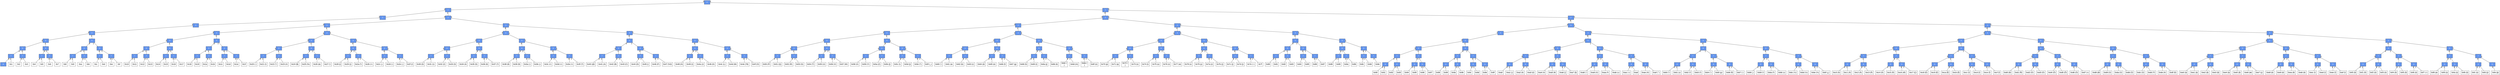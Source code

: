 strict graph {
	node [fontname="Arial",shape=box];
	edge [fontname="Arial",fontsize="18pt",shape=box];
	140371853162624 [label=0,fontsize="16pt"style=filled,fontcolor=white,fillcolor=cornflowerblue];
	140371853162624 -- 140371853154944 [taillabel="0"]
	140371853154944 [label=1,fontsize="16pt"style=filled,fontcolor=white,fillcolor=cornflowerblue];
	140371853154944 -- 140371853160848 [taillabel="0"]
	140371853160848 [label=2,fontsize="16pt"style=filled,fontcolor=white,fillcolor=cornflowerblue];
	140371853160848 -- 140371853160944 [taillabel="1"]
	140371853160944 [label=3,fontsize="16pt"style=filled,fontcolor=white,fillcolor=cornflowerblue];
	140371853160944 -- 140371853162864 [taillabel="1"]
	140371853162864 [label=4,fontsize="16pt"style=filled,fontcolor=white,fillcolor=cornflowerblue];
	140371853162864 -- 140371853162720 [taillabel="0"]
	140371853162720 [label=5,fontsize="16pt"style=filled,fontcolor=white,fillcolor=cornflowerblue];
	140371853162720 -- 140371853162480 [taillabel="0"]
	140371853162480 [label=6,fontsize="16pt"style=filled,fontcolor=white,fillcolor=cornflowerblue];
	140371853162480 -- 140371853162288 [taillabel="0"]
	140371853162288 [label=7,fontsize="16pt"style=filled,fontcolor=white,fillcolor=cornflowerblue];
	140371853162288 -- 0 [taillabel="0"]
	0 [label=8,fontsize="16pt"style=filled,fontcolor=white,fillcolor=cornflowerblue];
	{rank=same;}
	140371853162288 -- 1 [taillabel="1"]
	1 [label="0x1",fontsize="18pt"]
	{rank=same;}
	{rank=same; 0; 1;}
	140371853162480 -- 140371853161808 [taillabel="1"]
	140371853161808 [label=7,fontsize="16pt"style=filled,fontcolor=white,fillcolor=cornflowerblue];
	140371853161808 -- 2 [taillabel="0"]
	2 [label="0x2",fontsize="18pt"]
	{rank=same;}
	140371853161808 -- 3 [taillabel="1"]
	3 [label="0x3",fontsize="18pt"]
	{rank=same;}
	{rank=same; 2; 3;}
	{rank=same; 140371853162288; 140371853161808;}
	140371853162720 -- 140371853161376 [taillabel="1"]
	140371853161376 [label=6,fontsize="16pt"style=filled,fontcolor=white,fillcolor=cornflowerblue];
	140371853161376 -- 140371853154512 [taillabel="0"]
	140371853154512 [label=7,fontsize="16pt"style=filled,fontcolor=white,fillcolor=cornflowerblue];
	140371853154512 -- 4 [taillabel="0"]
	4 [label="0x4",fontsize="18pt"]
	{rank=same;}
	140371853154512 -- 5 [taillabel="1"]
	5 [label="0x5",fontsize="18pt"]
	{rank=same;}
	{rank=same; 4; 5;}
	140371853161376 -- 140371853154224 [taillabel="1"]
	140371853154224 [label=7,fontsize="16pt"style=filled,fontcolor=white,fillcolor=cornflowerblue];
	140371853154224 -- 6 [taillabel="0"]
	6 [label="0x6",fontsize="18pt"]
	{rank=same;}
	140371853154224 -- 7 [taillabel="1"]
	7 [label="0x7",fontsize="18pt"]
	{rank=same;}
	{rank=same; 6; 7;}
	{rank=same; 140371853154512; 140371853154224;}
	{rank=same; 140371853162480; 140371853161376;}
	140371853162864 -- 140371853153936 [taillabel="1"]
	140371853153936 [label=5,fontsize="16pt"style=filled,fontcolor=white,fillcolor=cornflowerblue];
	140371853153936 -- 140371853153840 [taillabel="0"]
	140371853153840 [label=6,fontsize="16pt"style=filled,fontcolor=white,fillcolor=cornflowerblue];
	140371853153840 -- 140371853153744 [taillabel="0"]
	140371853153744 [label=7,fontsize="16pt"style=filled,fontcolor=white,fillcolor=cornflowerblue];
	140371853153744 -- 8 [taillabel="0"]
	8 [label="0x8",fontsize="18pt"]
	{rank=same;}
	140371853153744 -- 9 [taillabel="1"]
	9 [label="0x9",fontsize="18pt"]
	{rank=same;}
	{rank=same; 8; 9;}
	140371853153840 -- 140371853153456 [taillabel="1"]
	140371853153456 [label=7,fontsize="16pt"style=filled,fontcolor=white,fillcolor=cornflowerblue];
	140371853153456 -- 10 [taillabel="0"]
	10 [label="0xa",fontsize="18pt"]
	{rank=same;}
	140371853153456 -- 11 [taillabel="1"]
	11 [label="0xb",fontsize="18pt"]
	{rank=same;}
	{rank=same; 10; 11;}
	{rank=same; 140371853153744; 140371853153456;}
	140371853153936 -- 140371853153168 [taillabel="1"]
	140371853153168 [label=6,fontsize="16pt"style=filled,fontcolor=white,fillcolor=cornflowerblue];
	140371853153168 -- 140371853153072 [taillabel="0"]
	140371853153072 [label=7,fontsize="16pt"style=filled,fontcolor=white,fillcolor=cornflowerblue];
	140371853153072 -- 12 [taillabel="0"]
	12 [label="0xc",fontsize="18pt"]
	{rank=same;}
	140371853153072 -- 13 [taillabel="1"]
	13 [label="0xd",fontsize="18pt"]
	{rank=same;}
	{rank=same; 12; 13;}
	140371853153168 -- 140371853152784 [taillabel="1"]
	140371853152784 [label=7,fontsize="16pt"style=filled,fontcolor=white,fillcolor=cornflowerblue];
	140371853152784 -- 14 [taillabel="0"]
	14 [label="0xe",fontsize="18pt"]
	{rank=same;}
	140371853152784 -- 15 [taillabel="1"]
	15 [label="0xf",fontsize="18pt"]
	{rank=same;}
	{rank=same; 14; 15;}
	{rank=same; 140371853153072; 140371853152784;}
	{rank=same; 140371853153840; 140371853153168;}
	{rank=same; 140371853162720; 140371853153936;}
	{rank=same; 140371853162864;}
	{rank=same; 140371853160944;}
	140371853154944 -- 140371853152496 [taillabel="1"]
	140371853152496 [label=2,fontsize="16pt"style=filled,fontcolor=white,fillcolor=cornflowerblue];
	140371853152496 -- 140371853152400 [taillabel="0"]
	140371853152400 [label=3,fontsize="16pt"style=filled,fontcolor=white,fillcolor=cornflowerblue];
	140371853152400 -- 140371853152304 [taillabel="0"]
	140371853152304 [label=4,fontsize="16pt"style=filled,fontcolor=white,fillcolor=cornflowerblue];
	140371853152304 -- 140371853152208 [taillabel="0"]
	140371853152208 [label=5,fontsize="16pt"style=filled,fontcolor=white,fillcolor=cornflowerblue];
	140371853152208 -- 140371853152112 [taillabel="0"]
	140371853152112 [label=6,fontsize="16pt"style=filled,fontcolor=white,fillcolor=cornflowerblue];
	140371853152112 -- 140371853152016 [taillabel="0"]
	140371853152016 [label=7,fontsize="16pt"style=filled,fontcolor=white,fillcolor=cornflowerblue];
	140371853152016 -- 16 [taillabel="0"]
	16 [label="0x10",fontsize="18pt"]
	{rank=same;}
	140371853152016 -- 17 [taillabel="1"]
	17 [label="0x11",fontsize="18pt"]
	{rank=same;}
	{rank=same; 16; 17;}
	140371853152112 -- 140371853151728 [taillabel="1"]
	140371853151728 [label=7,fontsize="16pt"style=filled,fontcolor=white,fillcolor=cornflowerblue];
	140371853151728 -- 18 [taillabel="0"]
	18 [label="0x12",fontsize="18pt"]
	{rank=same;}
	140371853151728 -- 19 [taillabel="1"]
	19 [label="0x13",fontsize="18pt"]
	{rank=same;}
	{rank=same; 18; 19;}
	{rank=same; 140371853152016; 140371853151728;}
	140371853152208 -- 140371853151440 [taillabel="1"]
	140371853151440 [label=6,fontsize="16pt"style=filled,fontcolor=white,fillcolor=cornflowerblue];
	140371853151440 -- 140371853151344 [taillabel="0"]
	140371853151344 [label=7,fontsize="16pt"style=filled,fontcolor=white,fillcolor=cornflowerblue];
	140371853151344 -- 20 [taillabel="0"]
	20 [label="0x14",fontsize="18pt"]
	{rank=same;}
	140371853151344 -- 21 [taillabel="1"]
	21 [label="0x15",fontsize="18pt"]
	{rank=same;}
	{rank=same; 20; 21;}
	140371853151440 -- 140371853151056 [taillabel="1"]
	140371853151056 [label=7,fontsize="16pt"style=filled,fontcolor=white,fillcolor=cornflowerblue];
	140371853151056 -- 22 [taillabel="0"]
	22 [label="0x16",fontsize="18pt"]
	{rank=same;}
	140371853151056 -- 23 [taillabel="1"]
	23 [label="0x17",fontsize="18pt"]
	{rank=same;}
	{rank=same; 22; 23;}
	{rank=same; 140371853151344; 140371853151056;}
	{rank=same; 140371853152112; 140371853151440;}
	140371853152304 -- 140371853150768 [taillabel="1"]
	140371853150768 [label=5,fontsize="16pt"style=filled,fontcolor=white,fillcolor=cornflowerblue];
	140371853150768 -- 140371853150672 [taillabel="0"]
	140371853150672 [label=6,fontsize="16pt"style=filled,fontcolor=white,fillcolor=cornflowerblue];
	140371853150672 -- 140371853150576 [taillabel="0"]
	140371853150576 [label=7,fontsize="16pt"style=filled,fontcolor=white,fillcolor=cornflowerblue];
	140371853150576 -- 24 [taillabel="0"]
	24 [label="0x18",fontsize="18pt"]
	{rank=same;}
	140371853150576 -- 25 [taillabel="1"]
	25 [label="0x19",fontsize="18pt"]
	{rank=same;}
	{rank=same; 24; 25;}
	140371853150672 -- 140371853150288 [taillabel="1"]
	140371853150288 [label=7,fontsize="16pt"style=filled,fontcolor=white,fillcolor=cornflowerblue];
	140371853150288 -- 26 [taillabel="0"]
	26 [label="0x1a",fontsize="18pt"]
	{rank=same;}
	140371853150288 -- 27 [taillabel="1"]
	27 [label="0x1b",fontsize="18pt"]
	{rank=same;}
	{rank=same; 26; 27;}
	{rank=same; 140371853150576; 140371853150288;}
	140371853150768 -- 140371853150000 [taillabel="1"]
	140371853150000 [label=6,fontsize="16pt"style=filled,fontcolor=white,fillcolor=cornflowerblue];
	140371853150000 -- 140371853149904 [taillabel="0"]
	140371853149904 [label=7,fontsize="16pt"style=filled,fontcolor=white,fillcolor=cornflowerblue];
	140371853149904 -- 28 [taillabel="0"]
	28 [label="0x1c",fontsize="18pt"]
	{rank=same;}
	140371853149904 -- 29 [taillabel="1"]
	29 [label="0x1d",fontsize="18pt"]
	{rank=same;}
	{rank=same; 28; 29;}
	140371853150000 -- 140371853149616 [taillabel="1"]
	140371853149616 [label=7,fontsize="16pt"style=filled,fontcolor=white,fillcolor=cornflowerblue];
	140371853149616 -- 30 [taillabel="0"]
	30 [label="0x1e",fontsize="18pt"]
	{rank=same;}
	140371853149616 -- 31 [taillabel="1"]
	31 [label="0x1f",fontsize="18pt"]
	{rank=same;}
	{rank=same; 30; 31;}
	{rank=same; 140371853149904; 140371853149616;}
	{rank=same; 140371853150672; 140371853150000;}
	{rank=same; 140371853152208; 140371853150768;}
	140371853152400 -- 140371853149328 [taillabel="1"]
	140371853149328 [label=4,fontsize="16pt"style=filled,fontcolor=white,fillcolor=cornflowerblue];
	140371853149328 -- 140371853149232 [taillabel="0"]
	140371853149232 [label=5,fontsize="16pt"style=filled,fontcolor=white,fillcolor=cornflowerblue];
	140371853149232 -- 140371853149136 [taillabel="0"]
	140371853149136 [label=6,fontsize="16pt"style=filled,fontcolor=white,fillcolor=cornflowerblue];
	140371853149136 -- 140371853149040 [taillabel="0"]
	140371853149040 [label=7,fontsize="16pt"style=filled,fontcolor=white,fillcolor=cornflowerblue];
	140371853149040 -- 32 [taillabel="0"]
	32 [label="0x20 (\ )",fontsize="18pt"]
	{rank=same;}
	140371853149040 -- 33 [taillabel="1"]
	33 [label="0x21 (\!)",fontsize="18pt"]
	{rank=same;}
	{rank=same; 32; 33;}
	140371853149136 -- 140371853148752 [taillabel="1"]
	140371853148752 [label=7,fontsize="16pt"style=filled,fontcolor=white,fillcolor=cornflowerblue];
	140371853148752 -- 34 [taillabel="0"]
	34 [label="0x22 (\")",fontsize="18pt"]
	{rank=same;}
	140371853148752 -- 35 [taillabel="1"]
	35 [label="0x23 (\#)",fontsize="18pt"]
	{rank=same;}
	{rank=same; 34; 35;}
	{rank=same; 140371853149040; 140371853148752;}
	140371853149232 -- 140371853148464 [taillabel="1"]
	140371853148464 [label=6,fontsize="16pt"style=filled,fontcolor=white,fillcolor=cornflowerblue];
	140371853148464 -- 140371853148368 [taillabel="0"]
	140371853148368 [label=7,fontsize="16pt"style=filled,fontcolor=white,fillcolor=cornflowerblue];
	140371853148368 -- 36 [taillabel="0"]
	36 [label="0x24 (\$)",fontsize="18pt"]
	{rank=same;}
	140371853148368 -- 37 [taillabel="1"]
	37 [label="0x25 (\%)",fontsize="18pt"]
	{rank=same;}
	{rank=same; 36; 37;}
	140371853148464 -- 140371853148016 [taillabel="1"]
	140371853148016 [label=7,fontsize="16pt"style=filled,fontcolor=white,fillcolor=cornflowerblue];
	140371853148016 -- 38 [taillabel="0"]
	38 [label="0x26 (\&)",fontsize="18pt"]
	{rank=same;}
	140371853148016 -- 39 [taillabel="1"]
	39 [label="0x27 (\')",fontsize="18pt"]
	{rank=same;}
	{rank=same; 38; 39;}
	{rank=same; 140371853148368; 140371853148016;}
	{rank=same; 140371853149136; 140371853148464;}
	140371853149328 -- 140371853147728 [taillabel="1"]
	140371853147728 [label=5,fontsize="16pt"style=filled,fontcolor=white,fillcolor=cornflowerblue];
	140371853147728 -- 140371853147632 [taillabel="0"]
	140371853147632 [label=6,fontsize="16pt"style=filled,fontcolor=white,fillcolor=cornflowerblue];
	140371853147632 -- 140371853147536 [taillabel="0"]
	140371853147536 [label=7,fontsize="16pt"style=filled,fontcolor=white,fillcolor=cornflowerblue];
	140371853147536 -- 40 [taillabel="0"]
	40 [label="0x28 (\()",fontsize="18pt"]
	{rank=same;}
	140371853147536 -- 41 [taillabel="1"]
	41 [label="0x29 (\))",fontsize="18pt"]
	{rank=same;}
	{rank=same; 40; 41;}
	140371853147632 -- 140371853147248 [taillabel="1"]
	140371853147248 [label=7,fontsize="16pt"style=filled,fontcolor=white,fillcolor=cornflowerblue];
	140371853147248 -- 42 [taillabel="0"]
	42 [label="0x2a (\*)",fontsize="18pt"]
	{rank=same;}
	140371853147248 -- 43 [taillabel="1"]
	43 [label="0x2b (\+)",fontsize="18pt"]
	{rank=same;}
	{rank=same; 42; 43;}
	{rank=same; 140371853147536; 140371853147248;}
	140371853147728 -- 140371853146960 [taillabel="1"]
	140371853146960 [label=6,fontsize="16pt"style=filled,fontcolor=white,fillcolor=cornflowerblue];
	140371853146960 -- 140371853146864 [taillabel="0"]
	140371853146864 [label=7,fontsize="16pt"style=filled,fontcolor=white,fillcolor=cornflowerblue];
	140371853146864 -- 44 [taillabel="0"]
	44 [label="0x2c (\,)",fontsize="18pt"]
	{rank=same;}
	140371853146864 -- 45 [taillabel="1"]
	45 [label="0x2d (\-)",fontsize="18pt"]
	{rank=same;}
	{rank=same; 44; 45;}
	140371853146960 -- 140371853146576 [taillabel="1"]
	140371853146576 [label=7,fontsize="16pt"style=filled,fontcolor=white,fillcolor=cornflowerblue];
	140371853146576 -- 46 [taillabel="0"]
	46 [label="0x2e (\.)",fontsize="18pt"]
	{rank=same;}
	140371853146576 -- 47 [taillabel="1"]
	47 [label="0x2f (\/)",fontsize="18pt"]
	{rank=same;}
	{rank=same; 46; 47;}
	{rank=same; 140371853146864; 140371853146576;}
	{rank=same; 140371853147632; 140371853146960;}
	{rank=same; 140371853149232; 140371853147728;}
	{rank=same; 140371853152304; 140371853149328;}
	140371853152496 -- 140371853146288 [taillabel="1"]
	140371853146288 [label=3,fontsize="16pt"style=filled,fontcolor=white,fillcolor=cornflowerblue];
	140371853146288 -- 140371853146192 [taillabel="0"]
	140371853146192 [label=4,fontsize="16pt"style=filled,fontcolor=white,fillcolor=cornflowerblue];
	140371853146192 -- 140371853146096 [taillabel="0"]
	140371853146096 [label=5,fontsize="16pt"style=filled,fontcolor=white,fillcolor=cornflowerblue];
	140371853146096 -- 140371853146000 [taillabel="0"]
	140371853146000 [label=6,fontsize="16pt"style=filled,fontcolor=white,fillcolor=cornflowerblue];
	140371853146000 -- 140371853145904 [taillabel="0"]
	140371853145904 [label=7,fontsize="16pt"style=filled,fontcolor=white,fillcolor=cornflowerblue];
	140371853145904 -- 48 [taillabel="0"]
	48 [label="0x30 (\0)",fontsize="18pt"]
	{rank=same;}
	140371853145904 -- 49 [taillabel="1"]
	49 [label="0x31 (\1)",fontsize="18pt"]
	{rank=same;}
	{rank=same; 48; 49;}
	140371853146000 -- 140371853145616 [taillabel="1"]
	140371853145616 [label=7,fontsize="16pt"style=filled,fontcolor=white,fillcolor=cornflowerblue];
	140371853145616 -- 50 [taillabel="0"]
	50 [label="0x32 (\2)",fontsize="18pt"]
	{rank=same;}
	140371853145616 -- 51 [taillabel="1"]
	51 [label="0x33 (\3)",fontsize="18pt"]
	{rank=same;}
	{rank=same; 50; 51;}
	{rank=same; 140371853145904; 140371853145616;}
	140371853146096 -- 140371853145328 [taillabel="1"]
	140371853145328 [label=6,fontsize="16pt"style=filled,fontcolor=white,fillcolor=cornflowerblue];
	140371853145328 -- 140371853145232 [taillabel="0"]
	140371853145232 [label=7,fontsize="16pt"style=filled,fontcolor=white,fillcolor=cornflowerblue];
	140371853145232 -- 52 [taillabel="0"]
	52 [label="0x34 (\4)",fontsize="18pt"]
	{rank=same;}
	140371853145232 -- 53 [taillabel="1"]
	53 [label="0x35 (\5)",fontsize="18pt"]
	{rank=same;}
	{rank=same; 52; 53;}
	140371853145328 -- 140371853144944 [taillabel="1"]
	140371853144944 [label=7,fontsize="16pt"style=filled,fontcolor=white,fillcolor=cornflowerblue];
	140371853144944 -- 54 [taillabel="0"]
	54 [label="0x36 (\6)",fontsize="18pt"]
	{rank=same;}
	140371853144944 -- 55 [taillabel="1"]
	55 [label="0x37 (\7)",fontsize="18pt"]
	{rank=same;}
	{rank=same; 54; 55;}
	{rank=same; 140371853145232; 140371853144944;}
	{rank=same; 140371853146000; 140371853145328;}
	140371853146192 -- 140371853144656 [taillabel="1"]
	140371853144656 [label=5,fontsize="16pt"style=filled,fontcolor=white,fillcolor=cornflowerblue];
	140371853144656 -- 140371853144560 [taillabel="0"]
	140371853144560 [label=6,fontsize="16pt"style=filled,fontcolor=white,fillcolor=cornflowerblue];
	140371853144560 -- 140371853144464 [taillabel="0"]
	140371853144464 [label=7,fontsize="16pt"style=filled,fontcolor=white,fillcolor=cornflowerblue];
	140371853144464 -- 56 [taillabel="0"]
	56 [label="0x38 (\8)",fontsize="18pt"]
	{rank=same;}
	140371853144464 -- 57 [taillabel="1"]
	57 [label="0x39 (\9)",fontsize="18pt"]
	{rank=same;}
	{rank=same; 56; 57;}
	140371853144560 -- 140371853144176 [taillabel="1"]
	140371853144176 [label=7,fontsize="16pt"style=filled,fontcolor=white,fillcolor=cornflowerblue];
	140371853144176 -- 58 [taillabel="0"]
	58 [label="0x3a (\:)",fontsize="18pt"]
	{rank=same;}
	140371853144176 -- 59 [taillabel="1"]
	59 [label="0x3b (\;)",fontsize="18pt"]
	{rank=same;}
	{rank=same; 58; 59;}
	{rank=same; 140371853144464; 140371853144176;}
	140371853144656 -- 140371853143888 [taillabel="1"]
	140371853143888 [label=6,fontsize="16pt"style=filled,fontcolor=white,fillcolor=cornflowerblue];
	140371853143888 -- 140371853143792 [taillabel="0"]
	140371853143792 [label=7,fontsize="16pt"style=filled,fontcolor=white,fillcolor=cornflowerblue];
	140371853143792 -- 60 [taillabel="0"]
	60 [label="0x3c (\<)",fontsize="18pt"]
	{rank=same;}
	140371853143792 -- 61 [taillabel="1"]
	61 [label="0x3d (\=)",fontsize="18pt"]
	{rank=same;}
	{rank=same; 60; 61;}
	140371853143888 -- 140371853143504 [taillabel="1"]
	140371853143504 [label=7,fontsize="16pt"style=filled,fontcolor=white,fillcolor=cornflowerblue];
	140371853143504 -- 62 [taillabel="0"]
	62 [label="0x3e (\>)",fontsize="18pt"]
	{rank=same;}
	140371853143504 -- 63 [taillabel="1"]
	63 [label="0x3f (\?)",fontsize="18pt"]
	{rank=same;}
	{rank=same; 62; 63;}
	{rank=same; 140371853143792; 140371853143504;}
	{rank=same; 140371853144560; 140371853143888;}
	{rank=same; 140371853146096; 140371853144656;}
	140371853146288 -- 140371853143216 [taillabel="1"]
	140371853143216 [label=4,fontsize="16pt"style=filled,fontcolor=white,fillcolor=cornflowerblue];
	140371853143216 -- 140371853143120 [taillabel="0"]
	140371853143120 [label=5,fontsize="16pt"style=filled,fontcolor=white,fillcolor=cornflowerblue];
	140371853143120 -- 140371853143024 [taillabel="0"]
	140371853143024 [label=6,fontsize="16pt"style=filled,fontcolor=white,fillcolor=cornflowerblue];
	140371853143024 -- 140371853142160 [taillabel="0"]
	140371853142160 [label=7,fontsize="16pt"style=filled,fontcolor=white,fillcolor=cornflowerblue];
	140371853142160 -- 64 [taillabel="0"]
	64 [label="0x40 (\@)",fontsize="18pt"]
	{rank=same;}
	140371853142160 -- 65 [taillabel="1"]
	65 [label="0x41 (\A)",fontsize="18pt"]
	{rank=same;}
	{rank=same; 64; 65;}
	140371853143024 -- 140371853142544 [taillabel="1"]
	140371853142544 [label=7,fontsize="16pt"style=filled,fontcolor=white,fillcolor=cornflowerblue];
	140371853142544 -- 66 [taillabel="0"]
	66 [label="0x42 (\B)",fontsize="18pt"]
	{rank=same;}
	140371853142544 -- 67 [taillabel="1"]
	67 [label="0x43 (\C)",fontsize="18pt"]
	{rank=same;}
	{rank=same; 66; 67;}
	{rank=same; 140371853142160; 140371853142544;}
	140371853143120 -- 140371853139856 [taillabel="1"]
	140371853139856 [label=6,fontsize="16pt"style=filled,fontcolor=white,fillcolor=cornflowerblue];
	140371853139856 -- 140371853139760 [taillabel="0"]
	140371853139760 [label=7,fontsize="16pt"style=filled,fontcolor=white,fillcolor=cornflowerblue];
	140371853139760 -- 68 [taillabel="0"]
	68 [label="0x44 (\D)",fontsize="18pt"]
	{rank=same;}
	140371853139760 -- 69 [taillabel="1"]
	69 [label="0x45 (\E)",fontsize="18pt"]
	{rank=same;}
	{rank=same; 68; 69;}
	140371853139856 -- 140371853139472 [taillabel="1"]
	140371853139472 [label=7,fontsize="16pt"style=filled,fontcolor=white,fillcolor=cornflowerblue];
	140371853139472 -- 70 [taillabel="0"]
	70 [label="0x46 (\F)",fontsize="18pt"]
	{rank=same;}
	140371853139472 -- 71 [taillabel="1"]
	71 [label="0x47 (\G)",fontsize="18pt"]
	{rank=same;}
	{rank=same; 70; 71;}
	{rank=same; 140371853139760; 140371853139472;}
	{rank=same; 140371853143024; 140371853139856;}
	140371853143216 -- 140371853139184 [taillabel="1"]
	140371853139184 [label=5,fontsize="16pt"style=filled,fontcolor=white,fillcolor=cornflowerblue];
	140371853139184 -- 140371853139088 [taillabel="0"]
	140371853139088 [label=6,fontsize="16pt"style=filled,fontcolor=white,fillcolor=cornflowerblue];
	140371853139088 -- 140371853138992 [taillabel="0"]
	140371853138992 [label=7,fontsize="16pt"style=filled,fontcolor=white,fillcolor=cornflowerblue];
	140371853138992 -- 72 [taillabel="0"]
	72 [label="0x48 (\H)",fontsize="18pt"]
	{rank=same;}
	140371853138992 -- 73 [taillabel="1"]
	73 [label="0x49 (\I)",fontsize="18pt"]
	{rank=same;}
	{rank=same; 72; 73;}
	140371853139088 -- 140371853138704 [taillabel="1"]
	140371853138704 [label=7,fontsize="16pt"style=filled,fontcolor=white,fillcolor=cornflowerblue];
	140371853138704 -- 74 [taillabel="0"]
	74 [label="0x4a (\J)",fontsize="18pt"]
	{rank=same;}
	140371853138704 -- 75 [taillabel="1"]
	75 [label="0x4b (\K)",fontsize="18pt"]
	{rank=same;}
	{rank=same; 74; 75;}
	{rank=same; 140371853138992; 140371853138704;}
	140371853139184 -- 140371853138416 [taillabel="1"]
	140371853138416 [label=6,fontsize="16pt"style=filled,fontcolor=white,fillcolor=cornflowerblue];
	140371853138416 -- 140371853138320 [taillabel="0"]
	140371853138320 [label=7,fontsize="16pt"style=filled,fontcolor=white,fillcolor=cornflowerblue];
	140371853138320 -- 76 [taillabel="0"]
	76 [label="0x4c (\L)",fontsize="18pt"]
	{rank=same;}
	140371853138320 -- 77 [taillabel="1"]
	77 [label="0x4d (\M)",fontsize="18pt"]
	{rank=same;}
	{rank=same; 76; 77;}
	140371853138416 -- 140371853138032 [taillabel="1"]
	140371853138032 [label=7,fontsize="16pt"style=filled,fontcolor=white,fillcolor=cornflowerblue];
	140371853138032 -- 78 [taillabel="0"]
	78 [label="0x4e (\N)",fontsize="18pt"]
	{rank=same;}
	140371853138032 -- 79 [taillabel="1"]
	79 [label="0x4f (\O)",fontsize="18pt"]
	{rank=same;}
	{rank=same; 78; 79;}
	{rank=same; 140371853138320; 140371853138032;}
	{rank=same; 140371853139088; 140371853138416;}
	{rank=same; 140371853143120; 140371853139184;}
	{rank=same; 140371853146192; 140371853143216;}
	{rank=same; 140371853152400; 140371853146288;}
	{rank=same; 140371853160848; 140371853152496;}
	140371853162624 -- 140371853137744 [taillabel="1"]
	140371853137744 [label=1,fontsize="16pt"style=filled,fontcolor=white,fillcolor=cornflowerblue];
	140371853137744 -- 140371853137648 [taillabel="0"]
	140371853137648 [label=2,fontsize="16pt"style=filled,fontcolor=white,fillcolor=cornflowerblue];
	140371853137648 -- 140371853137552 [taillabel="0"]
	140371853137552 [label=3,fontsize="16pt"style=filled,fontcolor=white,fillcolor=cornflowerblue];
	140371853137552 -- 140371853137456 [taillabel="0"]
	140371853137456 [label=4,fontsize="16pt"style=filled,fontcolor=white,fillcolor=cornflowerblue];
	140371853137456 -- 140371853137360 [taillabel="0"]
	140371853137360 [label=5,fontsize="16pt"style=filled,fontcolor=white,fillcolor=cornflowerblue];
	140371853137360 -- 140371853137264 [taillabel="0"]
	140371853137264 [label=6,fontsize="16pt"style=filled,fontcolor=white,fillcolor=cornflowerblue];
	140371853137264 -- 140371853137168 [taillabel="0"]
	140371853137168 [label=7,fontsize="16pt"style=filled,fontcolor=white,fillcolor=cornflowerblue];
	140371853137168 -- 80 [taillabel="0"]
	80 [label="0x50 (\P)",fontsize="18pt"]
	{rank=same;}
	140371853137168 -- 81 [taillabel="1"]
	81 [label="0x51 (\Q)",fontsize="18pt"]
	{rank=same;}
	{rank=same; 80; 81;}
	140371853137264 -- 140371853136880 [taillabel="1"]
	140371853136880 [label=7,fontsize="16pt"style=filled,fontcolor=white,fillcolor=cornflowerblue];
	140371853136880 -- 82 [taillabel="0"]
	82 [label="0x52 (\R)",fontsize="18pt"]
	{rank=same;}
	140371853136880 -- 83 [taillabel="1"]
	83 [label="0x53 (\S)",fontsize="18pt"]
	{rank=same;}
	{rank=same; 82; 83;}
	{rank=same; 140371853137168; 140371853136880;}
	140371853137360 -- 140371853136592 [taillabel="1"]
	140371853136592 [label=6,fontsize="16pt"style=filled,fontcolor=white,fillcolor=cornflowerblue];
	140371853136592 -- 140371853136496 [taillabel="0"]
	140371853136496 [label=7,fontsize="16pt"style=filled,fontcolor=white,fillcolor=cornflowerblue];
	140371853136496 -- 84 [taillabel="0"]
	84 [label="0x54 (\T)",fontsize="18pt"]
	{rank=same;}
	140371853136496 -- 85 [taillabel="1"]
	85 [label="0x55 (\U)",fontsize="18pt"]
	{rank=same;}
	{rank=same; 84; 85;}
	140371853136592 -- 140371853136208 [taillabel="1"]
	140371853136208 [label=7,fontsize="16pt"style=filled,fontcolor=white,fillcolor=cornflowerblue];
	140371853136208 -- 86 [taillabel="0"]
	86 [label="0x56 (\V)",fontsize="18pt"]
	{rank=same;}
	140371853136208 -- 87 [taillabel="1"]
	87 [label="0x57 (\W)",fontsize="18pt"]
	{rank=same;}
	{rank=same; 86; 87;}
	{rank=same; 140371853136496; 140371853136208;}
	{rank=same; 140371853137264; 140371853136592;}
	140371853137456 -- 140371853135920 [taillabel="1"]
	140371853135920 [label=5,fontsize="16pt"style=filled,fontcolor=white,fillcolor=cornflowerblue];
	140371853135920 -- 140371853135824 [taillabel="0"]
	140371853135824 [label=6,fontsize="16pt"style=filled,fontcolor=white,fillcolor=cornflowerblue];
	140371853135824 -- 140371853135728 [taillabel="0"]
	140371853135728 [label=7,fontsize="16pt"style=filled,fontcolor=white,fillcolor=cornflowerblue];
	140371853135728 -- 88 [taillabel="0"]
	88 [label="0x58 (\X)",fontsize="18pt"]
	{rank=same;}
	140371853135728 -- 89 [taillabel="1"]
	89 [label="0x59 (\Y)",fontsize="18pt"]
	{rank=same;}
	{rank=same; 88; 89;}
	140371853135824 -- 140371853135440 [taillabel="1"]
	140371853135440 [label=7,fontsize="16pt"style=filled,fontcolor=white,fillcolor=cornflowerblue];
	140371853135440 -- 90 [taillabel="0"]
	90 [label="0x5a (\Z)",fontsize="18pt"]
	{rank=same;}
	140371853135440 -- 91 [taillabel="1"]
	91 [label="0x5b (\[)",fontsize="18pt"]
	{rank=same;}
	{rank=same; 90; 91;}
	{rank=same; 140371853135728; 140371853135440;}
	140371853135920 -- 140371853135152 [taillabel="1"]
	140371853135152 [label=6,fontsize="16pt"style=filled,fontcolor=white,fillcolor=cornflowerblue];
	140371853135152 -- 140371853135056 [taillabel="0"]
	140371853135056 [label=7,fontsize="16pt"style=filled,fontcolor=white,fillcolor=cornflowerblue];
	140371853135056 -- 92 [taillabel="0"]
	92 [label="0x5c (\\)",fontsize="18pt"]
	{rank=same;}
	140371853135056 -- 93 [taillabel="1"]
	93 [label="0x5d (\])",fontsize="18pt"]
	{rank=same;}
	{rank=same; 92; 93;}
	140371853135152 -- 140371853134768 [taillabel="1"]
	140371853134768 [label=7,fontsize="16pt"style=filled,fontcolor=white,fillcolor=cornflowerblue];
	140371853134768 -- 94 [taillabel="0"]
	94 [label="0x5e (\^)",fontsize="18pt"]
	{rank=same;}
	140371853134768 -- 95 [taillabel="1"]
	95 [label="0x5f (\_)",fontsize="18pt"]
	{rank=same;}
	{rank=same; 94; 95;}
	{rank=same; 140371853135056; 140371853134768;}
	{rank=same; 140371853135824; 140371853135152;}
	{rank=same; 140371853137360; 140371853135920;}
	140371853137552 -- 140371853134480 [taillabel="1"]
	140371853134480 [label=4,fontsize="16pt"style=filled,fontcolor=white,fillcolor=cornflowerblue];
	140371853134480 -- 140371853134384 [taillabel="0"]
	140371853134384 [label=5,fontsize="16pt"style=filled,fontcolor=white,fillcolor=cornflowerblue];
	140371853134384 -- 140371853134288 [taillabel="0"]
	140371853134288 [label=6,fontsize="16pt"style=filled,fontcolor=white,fillcolor=cornflowerblue];
	140371853134288 -- 140371853134192 [taillabel="0"]
	140371853134192 [label=7,fontsize="16pt"style=filled,fontcolor=white,fillcolor=cornflowerblue];
	140371853134192 -- 96 [taillabel="0"]
	96 [label="0x60 (\`)",fontsize="18pt"]
	{rank=same;}
	140371853134192 -- 97 [taillabel="1"]
	97 [label="0x61 (\a)",fontsize="18pt"]
	{rank=same;}
	{rank=same; 96; 97;}
	140371853134288 -- 140371853132416 [taillabel="1"]
	140371853132416 [label=7,fontsize="16pt"style=filled,fontcolor=white,fillcolor=cornflowerblue];
	140371853132416 -- 98 [taillabel="0"]
	98 [label="0x62 (\b)",fontsize="18pt"]
	{rank=same;}
	140371853132416 -- 99 [taillabel="1"]
	99 [label="0x63 (\c)",fontsize="18pt"]
	{rank=same;}
	{rank=same; 98; 99;}
	{rank=same; 140371853134192; 140371853132416;}
	140371853134384 -- 140371853132128 [taillabel="1"]
	140371853132128 [label=6,fontsize="16pt"style=filled,fontcolor=white,fillcolor=cornflowerblue];
	140371853132128 -- 140371853132032 [taillabel="0"]
	140371853132032 [label=7,fontsize="16pt"style=filled,fontcolor=white,fillcolor=cornflowerblue];
	140371853132032 -- 100 [taillabel="0"]
	100 [label="0x64 (\d)",fontsize="18pt"]
	{rank=same;}
	140371853132032 -- 101 [taillabel="1"]
	101 [label="0x65 (\e)",fontsize="18pt"]
	{rank=same;}
	{rank=same; 100; 101;}
	140371853132128 -- 140371854957856 [taillabel="1"]
	140371854957856 [label=7,fontsize="16pt"style=filled,fontcolor=white,fillcolor=cornflowerblue];
	140371854957856 -- 102 [taillabel="0"]
	102 [label="0x66 (\f)",fontsize="18pt"]
	{rank=same;}
	140371854957856 -- 103 [taillabel="1"]
	103 [label="0x67 (\g)",fontsize="18pt"]
	{rank=same;}
	{rank=same; 102; 103;}
	{rank=same; 140371853132032; 140371854957856;}
	{rank=same; 140371853134288; 140371853132128;}
	140371853134480 -- 140371854966592 [taillabel="1"]
	140371854966592 [label=5,fontsize="16pt"style=filled,fontcolor=white,fillcolor=cornflowerblue];
	140371854966592 -- 140371854966496 [taillabel="0"]
	140371854966496 [label=6,fontsize="16pt"style=filled,fontcolor=white,fillcolor=cornflowerblue];
	140371854966496 -- 140371854966400 [taillabel="0"]
	140371854966400 [label=7,fontsize="16pt"style=filled,fontcolor=white,fillcolor=cornflowerblue];
	140371854966400 -- 104 [taillabel="0"]
	104 [label="0x68 (\h)",fontsize="18pt"]
	{rank=same;}
	140371854966400 -- 105 [taillabel="1"]
	105 [label="0x69 (\i)",fontsize="18pt"]
	{rank=same;}
	{rank=same; 104; 105;}
	140371854966496 -- 140371854966112 [taillabel="1"]
	140371854966112 [label=7,fontsize="16pt"style=filled,fontcolor=white,fillcolor=cornflowerblue];
	140371854966112 -- 106 [taillabel="0"]
	106 [label="0x6a (\j)",fontsize="18pt"]
	{rank=same;}
	140371854966112 -- 107 [taillabel="1"]
	107 [label="0x6b (\k)",fontsize="18pt"]
	{rank=same;}
	{rank=same; 106; 107;}
	{rank=same; 140371854966400; 140371854966112;}
	140371854966592 -- 140371854965824 [taillabel="1"]
	140371854965824 [label=6,fontsize="16pt"style=filled,fontcolor=white,fillcolor=cornflowerblue];
	140371854965824 -- 140371854965728 [taillabel="0"]
	140371854965728 [label=7,fontsize="16pt"style=filled,fontcolor=white,fillcolor=cornflowerblue];
	140371854965728 -- 108 [taillabel="0"]
	108 [label="0x6c (\l)",fontsize="18pt"]
	{rank=same;}
	140371854965728 -- 109 [taillabel="1"]
	109 [label="0x6d (\m)",fontsize="18pt"]
	{rank=same;}
	{rank=same; 108; 109;}
	140371854965824 -- 140371854965440 [taillabel="1"]
	140371854965440 [label=7,fontsize="16pt"style=filled,fontcolor=white,fillcolor=cornflowerblue];
	140371854965440 -- 110 [taillabel="0"]
	110 [label="0x6e (\n)",fontsize="18pt"]
	{rank=same;}
	140371854965440 -- 111 [taillabel="1"]
	111 [label="0x6f (\o)",fontsize="18pt"]
	{rank=same;}
	{rank=same; 110; 111;}
	{rank=same; 140371854965728; 140371854965440;}
	{rank=same; 140371854966496; 140371854965824;}
	{rank=same; 140371853134384; 140371854966592;}
	{rank=same; 140371853137456; 140371853134480;}
	140371853137648 -- 140371854965152 [taillabel="1"]
	140371854965152 [label=3,fontsize="16pt"style=filled,fontcolor=white,fillcolor=cornflowerblue];
	140371854965152 -- 140371854965056 [taillabel="0"]
	140371854965056 [label=4,fontsize="16pt"style=filled,fontcolor=white,fillcolor=cornflowerblue];
	140371854965056 -- 140371854964960 [taillabel="0"]
	140371854964960 [label=5,fontsize="16pt"style=filled,fontcolor=white,fillcolor=cornflowerblue];
	140371854964960 -- 140371854964864 [taillabel="0"]
	140371854964864 [label=6,fontsize="16pt"style=filled,fontcolor=white,fillcolor=cornflowerblue];
	140371854964864 -- 140371854964768 [taillabel="0"]
	140371854964768 [label=7,fontsize="16pt"style=filled,fontcolor=white,fillcolor=cornflowerblue];
	140371854964768 -- 112 [taillabel="0"]
	112 [label="0x70 (\p)",fontsize="18pt"]
	{rank=same;}
	140371854964768 -- 113 [taillabel="1"]
	113 [label="0x71 (\q)",fontsize="18pt"]
	{rank=same;}
	{rank=same; 112; 113;}
	140371854964864 -- 140371854964480 [taillabel="1"]
	140371854964480 [label=7,fontsize="16pt"style=filled,fontcolor=white,fillcolor=cornflowerblue];
	140371854964480 -- 114 [taillabel="0"]
	114 [label="0x72 (\r)",fontsize="18pt"]
	{rank=same;}
	140371854964480 -- 115 [taillabel="1"]
	115 [label="0x73 (\s)",fontsize="18pt"]
	{rank=same;}
	{rank=same; 114; 115;}
	{rank=same; 140371854964768; 140371854964480;}
	140371854964960 -- 140371854963568 [taillabel="1"]
	140371854963568 [label=6,fontsize="16pt"style=filled,fontcolor=white,fillcolor=cornflowerblue];
	140371854963568 -- 140371854963664 [taillabel="0"]
	140371854963664 [label=7,fontsize="16pt"style=filled,fontcolor=white,fillcolor=cornflowerblue];
	140371854963664 -- 116 [taillabel="0"]
	116 [label="0x74 (\t)",fontsize="18pt"]
	{rank=same;}
	140371854963664 -- 117 [taillabel="1"]
	117 [label="0x75 (\u)",fontsize="18pt"]
	{rank=same;}
	{rank=same; 116; 117;}
	140371854963568 -- 140371854963952 [taillabel="1"]
	140371854963952 [label=7,fontsize="16pt"style=filled,fontcolor=white,fillcolor=cornflowerblue];
	140371854963952 -- 118 [taillabel="0"]
	118 [label="0x76 (\v)",fontsize="18pt"]
	{rank=same;}
	140371854963952 -- 119 [taillabel="1"]
	119 [label="0x77 (\w)",fontsize="18pt"]
	{rank=same;}
	{rank=same; 118; 119;}
	{rank=same; 140371854963664; 140371854963952;}
	{rank=same; 140371854964864; 140371854963568;}
	140371854965056 -- 140371854964336 [taillabel="1"]
	140371854964336 [label=5,fontsize="16pt"style=filled,fontcolor=white,fillcolor=cornflowerblue];
	140371854964336 -- 140371854961744 [taillabel="0"]
	140371854961744 [label=6,fontsize="16pt"style=filled,fontcolor=white,fillcolor=cornflowerblue];
	140371854961744 -- 140371854733424 [taillabel="0"]
	140371854733424 [label=7,fontsize="16pt"style=filled,fontcolor=white,fillcolor=cornflowerblue];
	140371854733424 -- 120 [taillabel="0"]
	120 [label="0x78 (\x)",fontsize="18pt"]
	{rank=same;}
	140371854733424 -- 121 [taillabel="1"]
	121 [label="0x79 (\y)",fontsize="18pt"]
	{rank=same;}
	{rank=same; 120; 121;}
	140371854961744 -- 140371854726272 [taillabel="1"]
	140371854726272 [label=7,fontsize="16pt"style=filled,fontcolor=white,fillcolor=cornflowerblue];
	140371854726272 -- 122 [taillabel="0"]
	122 [label="0x7a (\z)",fontsize="18pt"]
	{rank=same;}
	140371854726272 -- 123 [taillabel="1"]
	123 [label="0x7b (\{)",fontsize="18pt"]
	{rank=same;}
	{rank=same; 122; 123;}
	{rank=same; 140371854733424; 140371854726272;}
	140371854964336 -- 140371854732608 [taillabel="1"]
	140371854732608 [label=6,fontsize="16pt"style=filled,fontcolor=white,fillcolor=cornflowerblue];
	140371854732608 -- 140371854732512 [taillabel="0"]
	140371854732512 [label=7,fontsize="16pt"style=filled,fontcolor=white,fillcolor=cornflowerblue];
	140371854732512 -- 124 [taillabel="0"]
	124 [label="0x7c (\|)",fontsize="18pt"]
	{rank=same;}
	140371854732512 -- 125 [taillabel="1"]
	125 [label="0x7d (\})",fontsize="18pt"]
	{rank=same;}
	{rank=same; 124; 125;}
	140371854732608 -- 140371854725792 [taillabel="1"]
	140371854725792 [label=7,fontsize="16pt"style=filled,fontcolor=white,fillcolor=cornflowerblue];
	140371854725792 -- 126 [taillabel="0"]
	126 [label="0x7e (\~)",fontsize="18pt"]
	{rank=same;}
	140371854725792 -- 127 [taillabel="1"]
	127 [label="0x7f",fontsize="18pt"]
	{rank=same;}
	{rank=same; 126; 127;}
	{rank=same; 140371854732512; 140371854725792;}
	{rank=same; 140371854961744; 140371854732608;}
	{rank=same; 140371854964960; 140371854964336;}
	140371854965152 -- 140371854725504 [taillabel="1"]
	140371854725504 [label=4,fontsize="16pt"style=filled,fontcolor=white,fillcolor=cornflowerblue];
	140371854725504 -- 140371854725408 [taillabel="0"]
	140371854725408 [label=5,fontsize="16pt"style=filled,fontcolor=white,fillcolor=cornflowerblue];
	140371854725408 -- 140371854725312 [taillabel="0"]
	140371854725312 [label=6,fontsize="16pt"style=filled,fontcolor=white,fillcolor=cornflowerblue];
	140371854725312 -- 140371854725024 [taillabel="0"]
	140371854725024 [label=7,fontsize="16pt"style=filled,fontcolor=white,fillcolor=cornflowerblue];
	140371854725024 -- 128 [taillabel="0"]
	128 [label="0x80",fontsize="18pt"]
	{rank=same;}
	140371854725024 -- 129 [taillabel="1"]
	129 [label="0x81",fontsize="18pt"]
	{rank=same;}
	{rank=same; 128; 129;}
	140371854725312 -- 140371854721616 [taillabel="1"]
	140371854721616 [label=7,fontsize="16pt"style=filled,fontcolor=white,fillcolor=cornflowerblue];
	140371854721616 -- 130 [taillabel="0"]
	130 [label="0x82",fontsize="18pt"]
	{rank=same;}
	140371854721616 -- 131 [taillabel="1"]
	131 [label="0x83",fontsize="18pt"]
	{rank=same;}
	{rank=same; 130; 131;}
	{rank=same; 140371854725024; 140371854721616;}
	140371854725408 -- 140371854473680 [taillabel="1"]
	140371854473680 [label=6,fontsize="16pt"style=filled,fontcolor=white,fillcolor=cornflowerblue];
	140371854473680 -- 140371854470992 [taillabel="0"]
	140371854470992 [label=7,fontsize="16pt"style=filled,fontcolor=white,fillcolor=cornflowerblue];
	140371854470992 -- 132 [taillabel="0"]
	132 [label="0x84",fontsize="18pt"]
	{rank=same;}
	140371854470992 -- 133 [taillabel="1"]
	133 [label="0x85",fontsize="18pt"]
	{rank=same;}
	{rank=same; 132; 133;}
	140371854473680 -- 140371853185264 [taillabel="1"]
	140371853185264 [label=7,fontsize="16pt"style=filled,fontcolor=white,fillcolor=cornflowerblue];
	140371853185264 -- 134 [taillabel="0"]
	134 [label="0x86",fontsize="18pt"]
	{rank=same;}
	140371853185264 -- 135 [taillabel="1"]
	135 [label="0x87",fontsize="18pt"]
	{rank=same;}
	{rank=same; 134; 135;}
	{rank=same; 140371854470992; 140371853185264;}
	{rank=same; 140371854725312; 140371854473680;}
	140371854725504 -- 140371853184976 [taillabel="1"]
	140371853184976 [label=5,fontsize="16pt"style=filled,fontcolor=white,fillcolor=cornflowerblue];
	140371853184976 -- 140371853184880 [taillabel="0"]
	140371853184880 [label=6,fontsize="16pt"style=filled,fontcolor=white,fillcolor=cornflowerblue];
	140371853184880 -- 140371853184784 [taillabel="0"]
	140371853184784 [label=7,fontsize="16pt"style=filled,fontcolor=white,fillcolor=cornflowerblue];
	140371853184784 -- 136 [taillabel="0"]
	136 [label="0x88",fontsize="18pt"]
	{rank=same;}
	140371853184784 -- 137 [taillabel="1"]
	137 [label="0x89",fontsize="18pt"]
	{rank=same;}
	{rank=same; 136; 137;}
	140371853184880 -- 140371853184496 [taillabel="1"]
	140371853184496 [label=7,fontsize="16pt"style=filled,fontcolor=white,fillcolor=cornflowerblue];
	140371853184496 -- 138 [taillabel="0"]
	138 [label="0x8a",fontsize="18pt"]
	{rank=same;}
	140371853184496 -- 139 [taillabel="1"]
	139 [label="0x8b",fontsize="18pt"]
	{rank=same;}
	{rank=same; 138; 139;}
	{rank=same; 140371853184784; 140371853184496;}
	140371853184976 -- 140371853184208 [taillabel="1"]
	140371853184208 [label=6,fontsize="16pt"style=filled,fontcolor=white,fillcolor=cornflowerblue];
	140371853184208 -- 140371853184112 [taillabel="0"]
	140371853184112 [label=7,fontsize="16pt"style=filled,fontcolor=white,fillcolor=cornflowerblue];
	140371853184112 -- 140 [taillabel="0"]
	140 [label="0x8c",fontsize="18pt"]
	{rank=same;}
	140371853184112 -- 141 [taillabel="1"]
	141 [label="0x8d",fontsize="18pt"]
	{rank=same;}
	{rank=same; 140; 141;}
	140371853184208 -- 140371853183824 [taillabel="1"]
	140371853183824 [label=7,fontsize="16pt"style=filled,fontcolor=white,fillcolor=cornflowerblue];
	140371853183824 -- 142 [taillabel="0"]
	142 [label="0x8e",fontsize="18pt"]
	{rank=same;}
	{rank=same; 142;}
	{rank=same; 140371853184112; 140371853183824;}
	{rank=same; 140371853184880; 140371853184208;}
	{rank=same; 140371854725408; 140371853184976;}
	{rank=same; 140371854965056; 140371854725504;}
	{rank=same; 140371853137552; 140371854965152;}
	140371853137744 -- 140371853183632 [taillabel="1"]
	140371853183632 [label=2,fontsize="16pt"style=filled,fontcolor=white,fillcolor=cornflowerblue];
	140371853183632 -- 140371853183536 [taillabel="0"]
	140371853183536 [label=3,fontsize="16pt"style=filled,fontcolor=white,fillcolor=cornflowerblue];
	140371853183536 -- 140371853183440 [taillabel="0"]
	140371853183440 [label=4,fontsize="16pt"style=filled,fontcolor=white,fillcolor=cornflowerblue];
	140371853183440 -- 140371853183344 [taillabel="1"]
	140371853183344 [label=5,fontsize="16pt"style=filled,fontcolor=white,fillcolor=cornflowerblue];
	140371853183344 -- 140371853183248 [taillabel="0"]
	140371853183248 [label=6,fontsize="16pt"style=filled,fontcolor=white,fillcolor=cornflowerblue];
	140371853183248 -- 140371853183152 [taillabel="0"]
	140371853183152 [label=7,fontsize="16pt"style=filled,fontcolor=white,fillcolor=cornflowerblue];
	140371853183152 -- 140371853183056 [taillabel="0"]
	140371853183056 [label=8,fontsize="16pt"style=filled,fontcolor=white,fillcolor=cornflowerblue];
	140371853183056 -- 144 [taillabel="0"]
	144 [label="0x90",fontsize="18pt"]
	{rank=same;}
	140371853183056 -- 145 [taillabel="1"]
	145 [label="0x91",fontsize="18pt"]
	{rank=same;}
	{rank=same; 144; 145;}
	140371853183152 -- 140371853182768 [taillabel="1"]
	140371853182768 [label=8,fontsize="16pt"style=filled,fontcolor=white,fillcolor=cornflowerblue];
	140371853182768 -- 146 [taillabel="0"]
	146 [label="0x92",fontsize="18pt"]
	{rank=same;}
	140371853182768 -- 147 [taillabel="1"]
	147 [label="0x93",fontsize="18pt"]
	{rank=same;}
	{rank=same; 146; 147;}
	{rank=same; 140371853183056; 140371853182768;}
	140371853183248 -- 140371853182480 [taillabel="1"]
	140371853182480 [label=7,fontsize="16pt"style=filled,fontcolor=white,fillcolor=cornflowerblue];
	140371853182480 -- 140371853182384 [taillabel="0"]
	140371853182384 [label=8,fontsize="16pt"style=filled,fontcolor=white,fillcolor=cornflowerblue];
	140371853182384 -- 148 [taillabel="0"]
	148 [label="0x94",fontsize="18pt"]
	{rank=same;}
	140371853182384 -- 149 [taillabel="1"]
	149 [label="0x95",fontsize="18pt"]
	{rank=same;}
	{rank=same; 148; 149;}
	140371853182480 -- 140371853182096 [taillabel="1"]
	140371853182096 [label=8,fontsize="16pt"style=filled,fontcolor=white,fillcolor=cornflowerblue];
	140371853182096 -- 150 [taillabel="0"]
	150 [label="0x96",fontsize="18pt"]
	{rank=same;}
	140371853182096 -- 151 [taillabel="1"]
	151 [label="0x97",fontsize="18pt"]
	{rank=same;}
	{rank=same; 150; 151;}
	{rank=same; 140371853182384; 140371853182096;}
	{rank=same; 140371853183152; 140371853182480;}
	140371853183344 -- 140371853181808 [taillabel="1"]
	140371853181808 [label=6,fontsize="16pt"style=filled,fontcolor=white,fillcolor=cornflowerblue];
	140371853181808 -- 140371853181712 [taillabel="0"]
	140371853181712 [label=7,fontsize="16pt"style=filled,fontcolor=white,fillcolor=cornflowerblue];
	140371853181712 -- 140371853181616 [taillabel="0"]
	140371853181616 [label=8,fontsize="16pt"style=filled,fontcolor=white,fillcolor=cornflowerblue];
	140371853181616 -- 152 [taillabel="0"]
	152 [label="0x98",fontsize="18pt"]
	{rank=same;}
	140371853181616 -- 153 [taillabel="1"]
	153 [label="0x99",fontsize="18pt"]
	{rank=same;}
	{rank=same; 152; 153;}
	140371853181712 -- 140371853181328 [taillabel="1"]
	140371853181328 [label=8,fontsize="16pt"style=filled,fontcolor=white,fillcolor=cornflowerblue];
	140371853181328 -- 154 [taillabel="0"]
	154 [label="0x9a",fontsize="18pt"]
	{rank=same;}
	140371853181328 -- 155 [taillabel="1"]
	155 [label="0x9b",fontsize="18pt"]
	{rank=same;}
	{rank=same; 154; 155;}
	{rank=same; 140371853181616; 140371853181328;}
	140371853181808 -- 140371853181040 [taillabel="1"]
	140371853181040 [label=7,fontsize="16pt"style=filled,fontcolor=white,fillcolor=cornflowerblue];
	140371853181040 -- 140371853193760 [taillabel="0"]
	140371853193760 [label=8,fontsize="16pt"style=filled,fontcolor=white,fillcolor=cornflowerblue];
	140371853193760 -- 156 [taillabel="0"]
	156 [label="0x9c",fontsize="18pt"]
	{rank=same;}
	140371853193760 -- 157 [taillabel="1"]
	157 [label="0x9d",fontsize="18pt"]
	{rank=same;}
	{rank=same; 156; 157;}
	140371853181040 -- 140371853194048 [taillabel="1"]
	140371853194048 [label=8,fontsize="16pt"style=filled,fontcolor=white,fillcolor=cornflowerblue];
	140371853194048 -- 158 [taillabel="0"]
	158 [label="0x9e",fontsize="18pt"]
	{rank=same;}
	140371853194048 -- 159 [taillabel="1"]
	159 [label="0x9f",fontsize="18pt"]
	{rank=same;}
	{rank=same; 158; 159;}
	{rank=same; 140371853193760; 140371853194048;}
	{rank=same; 140371853181712; 140371853181040;}
	{rank=same; 140371853183248; 140371853181808;}
	{rank=same; 140371853183344;}
	140371853183536 -- 140371853194336 [taillabel="1"]
	140371853194336 [label=4,fontsize="16pt"style=filled,fontcolor=white,fillcolor=cornflowerblue];
	140371853194336 -- 140371853194432 [taillabel="0"]
	140371853194432 [label=5,fontsize="16pt"style=filled,fontcolor=white,fillcolor=cornflowerblue];
	140371853194432 -- 140371853194528 [taillabel="0"]
	140371853194528 [label=6,fontsize="16pt"style=filled,fontcolor=white,fillcolor=cornflowerblue];
	140371853194528 -- 140371853194624 [taillabel="0"]
	140371853194624 [label=7,fontsize="16pt"style=filled,fontcolor=white,fillcolor=cornflowerblue];
	140371853194624 -- 140371853194720 [taillabel="0"]
	140371853194720 [label=8,fontsize="16pt"style=filled,fontcolor=white,fillcolor=cornflowerblue];
	140371853194720 -- 160 [taillabel="0"]
	160 [label="0xa0",fontsize="18pt"]
	{rank=same;}
	140371853194720 -- 161 [taillabel="1"]
	161 [label="0xa1 (\¡)",fontsize="18pt"]
	{rank=same;}
	{rank=same; 160; 161;}
	140371853194624 -- 140371853195008 [taillabel="1"]
	140371853195008 [label=8,fontsize="16pt"style=filled,fontcolor=white,fillcolor=cornflowerblue];
	140371853195008 -- 162 [taillabel="0"]
	162 [label="0xa2 (\¢)",fontsize="18pt"]
	{rank=same;}
	140371853195008 -- 163 [taillabel="1"]
	163 [label="0xa3 (\£)",fontsize="18pt"]
	{rank=same;}
	{rank=same; 162; 163;}
	{rank=same; 140371853194720; 140371853195008;}
	140371853194528 -- 140371853195296 [taillabel="1"]
	140371853195296 [label=7,fontsize="16pt"style=filled,fontcolor=white,fillcolor=cornflowerblue];
	140371853195296 -- 140371853195392 [taillabel="0"]
	140371853195392 [label=8,fontsize="16pt"style=filled,fontcolor=white,fillcolor=cornflowerblue];
	140371853195392 -- 164 [taillabel="0"]
	164 [label="0xa4 (\¤)",fontsize="18pt"]
	{rank=same;}
	140371853195392 -- 165 [taillabel="1"]
	165 [label="0xa5 (\¥)",fontsize="18pt"]
	{rank=same;}
	{rank=same; 164; 165;}
	140371853195296 -- 140371853195680 [taillabel="1"]
	140371853195680 [label=8,fontsize="16pt"style=filled,fontcolor=white,fillcolor=cornflowerblue];
	140371853195680 -- 166 [taillabel="0"]
	166 [label="0xa6 (\¦)",fontsize="18pt"]
	{rank=same;}
	140371853195680 -- 167 [taillabel="1"]
	167 [label="0xa7 (\§)",fontsize="18pt"]
	{rank=same;}
	{rank=same; 166; 167;}
	{rank=same; 140371853195392; 140371853195680;}
	{rank=same; 140371853194624; 140371853195296;}
	140371853194432 -- 140371853195968 [taillabel="1"]
	140371853195968 [label=6,fontsize="16pt"style=filled,fontcolor=white,fillcolor=cornflowerblue];
	140371853195968 -- 140371853196064 [taillabel="0"]
	140371853196064 [label=7,fontsize="16pt"style=filled,fontcolor=white,fillcolor=cornflowerblue];
	140371853196064 -- 140371853196160 [taillabel="0"]
	140371853196160 [label=8,fontsize="16pt"style=filled,fontcolor=white,fillcolor=cornflowerblue];
	140371853196160 -- 168 [taillabel="0"]
	168 [label="0xa8 (\¨)",fontsize="18pt"]
	{rank=same;}
	140371853196160 -- 169 [taillabel="1"]
	169 [label="0xa9 (\©)",fontsize="18pt"]
	{rank=same;}
	{rank=same; 168; 169;}
	140371853196064 -- 140371853196448 [taillabel="1"]
	140371853196448 [label=8,fontsize="16pt"style=filled,fontcolor=white,fillcolor=cornflowerblue];
	140371853196448 -- 170 [taillabel="0"]
	170 [label="0xaa (\ª)",fontsize="18pt"]
	{rank=same;}
	140371853196448 -- 171 [taillabel="1"]
	171 [label="0xab (\«)",fontsize="18pt"]
	{rank=same;}
	{rank=same; 170; 171;}
	{rank=same; 140371853196160; 140371853196448;}
	140371853195968 -- 140371853196736 [taillabel="1"]
	140371853196736 [label=7,fontsize="16pt"style=filled,fontcolor=white,fillcolor=cornflowerblue];
	140371853196736 -- 140371853196832 [taillabel="0"]
	140371853196832 [label=8,fontsize="16pt"style=filled,fontcolor=white,fillcolor=cornflowerblue];
	140371853196832 -- 172 [taillabel="0"]
	172 [label="0xac (\¬)",fontsize="18pt"]
	{rank=same;}
	140371853196832 -- 173 [taillabel="1"]
	173 [label="0xad",fontsize="18pt"]
	{rank=same;}
	{rank=same; 172; 173;}
	140371853196736 -- 140371853197120 [taillabel="1"]
	140371853197120 [label=8,fontsize="16pt"style=filled,fontcolor=white,fillcolor=cornflowerblue];
	140371853197120 -- 174 [taillabel="0"]
	174 [label="0xae (\®)",fontsize="18pt"]
	{rank=same;}
	140371853197120 -- 175 [taillabel="1"]
	175 [label="0xaf (\¯)",fontsize="18pt"]
	{rank=same;}
	{rank=same; 174; 175;}
	{rank=same; 140371853196832; 140371853197120;}
	{rank=same; 140371853196064; 140371853196736;}
	{rank=same; 140371853194528; 140371853195968;}
	140371853194336 -- 140371853230240 [taillabel="1"]
	140371853230240 [label=5,fontsize="16pt"style=filled,fontcolor=white,fillcolor=cornflowerblue];
	140371853230240 -- 140371853230336 [taillabel="0"]
	140371853230336 [label=6,fontsize="16pt"style=filled,fontcolor=white,fillcolor=cornflowerblue];
	140371853230336 -- 140371853230432 [taillabel="0"]
	140371853230432 [label=7,fontsize="16pt"style=filled,fontcolor=white,fillcolor=cornflowerblue];
	140371853230432 -- 140371853230528 [taillabel="0"]
	140371853230528 [label=8,fontsize="16pt"style=filled,fontcolor=white,fillcolor=cornflowerblue];
	140371853230528 -- 176 [taillabel="0"]
	176 [label="0xb0 (\°)",fontsize="18pt"]
	{rank=same;}
	140371853230528 -- 177 [taillabel="1"]
	177 [label="0xb1 (\±)",fontsize="18pt"]
	{rank=same;}
	{rank=same; 176; 177;}
	140371853230432 -- 140371853230816 [taillabel="1"]
	140371853230816 [label=8,fontsize="16pt"style=filled,fontcolor=white,fillcolor=cornflowerblue];
	140371853230816 -- 178 [taillabel="0"]
	178 [label="0xb2 (\²)",fontsize="18pt"]
	{rank=same;}
	140371853230816 -- 179 [taillabel="1"]
	179 [label="0xb3 (\³)",fontsize="18pt"]
	{rank=same;}
	{rank=same; 178; 179;}
	{rank=same; 140371853230528; 140371853230816;}
	140371853230336 -- 140371853231104 [taillabel="1"]
	140371853231104 [label=7,fontsize="16pt"style=filled,fontcolor=white,fillcolor=cornflowerblue];
	140371853231104 -- 140371853231200 [taillabel="0"]
	140371853231200 [label=8,fontsize="16pt"style=filled,fontcolor=white,fillcolor=cornflowerblue];
	140371853231200 -- 180 [taillabel="0"]
	180 [label="0xb4 (\´)",fontsize="18pt"]
	{rank=same;}
	140371853231200 -- 181 [taillabel="1"]
	181 [label="0xb5 (\µ)",fontsize="18pt"]
	{rank=same;}
	{rank=same; 180; 181;}
	140371853231104 -- 140371853231488 [taillabel="1"]
	140371853231488 [label=8,fontsize="16pt"style=filled,fontcolor=white,fillcolor=cornflowerblue];
	140371853231488 -- 182 [taillabel="0"]
	182 [label="0xb6 (\¶)",fontsize="18pt"]
	{rank=same;}
	140371853231488 -- 183 [taillabel="1"]
	183 [label="0xb7 (\·)",fontsize="18pt"]
	{rank=same;}
	{rank=same; 182; 183;}
	{rank=same; 140371853231200; 140371853231488;}
	{rank=same; 140371853230432; 140371853231104;}
	140371853230240 -- 140371853231776 [taillabel="1"]
	140371853231776 [label=6,fontsize="16pt"style=filled,fontcolor=white,fillcolor=cornflowerblue];
	140371853231776 -- 140371853231872 [taillabel="0"]
	140371853231872 [label=7,fontsize="16pt"style=filled,fontcolor=white,fillcolor=cornflowerblue];
	140371853231872 -- 140371853231968 [taillabel="0"]
	140371853231968 [label=8,fontsize="16pt"style=filled,fontcolor=white,fillcolor=cornflowerblue];
	140371853231968 -- 184 [taillabel="0"]
	184 [label="0xb8 (\¸)",fontsize="18pt"]
	{rank=same;}
	140371853231968 -- 185 [taillabel="1"]
	185 [label="0xb9 (\¹)",fontsize="18pt"]
	{rank=same;}
	{rank=same; 184; 185;}
	140371853231872 -- 140371853232256 [taillabel="1"]
	140371853232256 [label=8,fontsize="16pt"style=filled,fontcolor=white,fillcolor=cornflowerblue];
	140371853232256 -- 186 [taillabel="0"]
	186 [label="0xba (\º)",fontsize="18pt"]
	{rank=same;}
	140371853232256 -- 187 [taillabel="1"]
	187 [label="0xbb (\»)",fontsize="18pt"]
	{rank=same;}
	{rank=same; 186; 187;}
	{rank=same; 140371853231968; 140371853232256;}
	140371853231776 -- 140371853232544 [taillabel="1"]
	140371853232544 [label=7,fontsize="16pt"style=filled,fontcolor=white,fillcolor=cornflowerblue];
	140371853232544 -- 140371853232640 [taillabel="0"]
	140371853232640 [label=8,fontsize="16pt"style=filled,fontcolor=white,fillcolor=cornflowerblue];
	140371853232640 -- 188 [taillabel="0"]
	188 [label="0xbc (\¼)",fontsize="18pt"]
	{rank=same;}
	140371853232640 -- 189 [taillabel="1"]
	189 [label="0xbd (\½)",fontsize="18pt"]
	{rank=same;}
	{rank=same; 188; 189;}
	140371853232544 -- 140371853232928 [taillabel="1"]
	140371853232928 [label=8,fontsize="16pt"style=filled,fontcolor=white,fillcolor=cornflowerblue];
	140371853232928 -- 190 [taillabel="0"]
	190 [label="0xbe (\¾)",fontsize="18pt"]
	{rank=same;}
	140371853232928 -- 191 [taillabel="1"]
	191 [label="0xbf (\¿)",fontsize="18pt"]
	{rank=same;}
	{rank=same; 190; 191;}
	{rank=same; 140371853232640; 140371853232928;}
	{rank=same; 140371853231872; 140371853232544;}
	{rank=same; 140371853230336; 140371853231776;}
	{rank=same; 140371853194432; 140371853230240;}
	{rank=same; 140371853183440; 140371853194336;}
	140371853183632 -- 140371853233216 [taillabel="1"]
	140371853233216 [label=3,fontsize="16pt"style=filled,fontcolor=white,fillcolor=cornflowerblue];
	140371853233216 -- 140371853233312 [taillabel="0"]
	140371853233312 [label=4,fontsize="16pt"style=filled,fontcolor=white,fillcolor=cornflowerblue];
	140371853233312 -- 140371853233408 [taillabel="0"]
	140371853233408 [label=5,fontsize="16pt"style=filled,fontcolor=white,fillcolor=cornflowerblue];
	140371853233408 -- 140371853233504 [taillabel="0"]
	140371853233504 [label=6,fontsize="16pt"style=filled,fontcolor=white,fillcolor=cornflowerblue];
	140371853233504 -- 140371853233600 [taillabel="0"]
	140371853233600 [label=7,fontsize="16pt"style=filled,fontcolor=white,fillcolor=cornflowerblue];
	140371853233600 -- 140371853233696 [taillabel="0"]
	140371853233696 [label=8,fontsize="16pt"style=filled,fontcolor=white,fillcolor=cornflowerblue];
	140371853233696 -- 192 [taillabel="0"]
	192 [label="0xc0 (\À)",fontsize="18pt"]
	{rank=same;}
	140371853233696 -- 193 [taillabel="1"]
	193 [label="0xc1 (\Á)",fontsize="18pt"]
	{rank=same;}
	{rank=same; 192; 193;}
	140371853233600 -- 140371853233984 [taillabel="1"]
	140371853233984 [label=8,fontsize="16pt"style=filled,fontcolor=white,fillcolor=cornflowerblue];
	140371853233984 -- 194 [taillabel="0"]
	194 [label="0xc2 (\Â)",fontsize="18pt"]
	{rank=same;}
	140371853233984 -- 195 [taillabel="1"]
	195 [label="0xc3 (\Ã)",fontsize="18pt"]
	{rank=same;}
	{rank=same; 194; 195;}
	{rank=same; 140371853233696; 140371853233984;}
	140371853233504 -- 140371853234272 [taillabel="1"]
	140371853234272 [label=7,fontsize="16pt"style=filled,fontcolor=white,fillcolor=cornflowerblue];
	140371853234272 -- 140371853234368 [taillabel="0"]
	140371853234368 [label=8,fontsize="16pt"style=filled,fontcolor=white,fillcolor=cornflowerblue];
	140371853234368 -- 196 [taillabel="0"]
	196 [label="0xc4 (\Ä)",fontsize="18pt"]
	{rank=same;}
	140371853234368 -- 197 [taillabel="1"]
	197 [label="0xc5 (\Å)",fontsize="18pt"]
	{rank=same;}
	{rank=same; 196; 197;}
	140371853234272 -- 140371853234656 [taillabel="1"]
	140371853234656 [label=8,fontsize="16pt"style=filled,fontcolor=white,fillcolor=cornflowerblue];
	140371853234656 -- 198 [taillabel="0"]
	198 [label="0xc6 (\Æ)",fontsize="18pt"]
	{rank=same;}
	140371853234656 -- 199 [taillabel="1"]
	199 [label="0xc7 (\Ç)",fontsize="18pt"]
	{rank=same;}
	{rank=same; 198; 199;}
	{rank=same; 140371853234368; 140371853234656;}
	{rank=same; 140371853233600; 140371853234272;}
	140371853233408 -- 140371853234944 [taillabel="1"]
	140371853234944 [label=6,fontsize="16pt"style=filled,fontcolor=white,fillcolor=cornflowerblue];
	140371853234944 -- 140371853235040 [taillabel="0"]
	140371853235040 [label=7,fontsize="16pt"style=filled,fontcolor=white,fillcolor=cornflowerblue];
	140371853235040 -- 140371853235136 [taillabel="0"]
	140371853235136 [label=8,fontsize="16pt"style=filled,fontcolor=white,fillcolor=cornflowerblue];
	140371853235136 -- 200 [taillabel="0"]
	200 [label="0xc8 (\È)",fontsize="18pt"]
	{rank=same;}
	140371853235136 -- 201 [taillabel="1"]
	201 [label="0xc9 (\É)",fontsize="18pt"]
	{rank=same;}
	{rank=same; 200; 201;}
	140371853235040 -- 140371853235424 [taillabel="1"]
	140371853235424 [label=8,fontsize="16pt"style=filled,fontcolor=white,fillcolor=cornflowerblue];
	140371853235424 -- 202 [taillabel="0"]
	202 [label="0xca (\Ê)",fontsize="18pt"]
	{rank=same;}
	140371853235424 -- 203 [taillabel="1"]
	203 [label="0xcb (\Ë)",fontsize="18pt"]
	{rank=same;}
	{rank=same; 202; 203;}
	{rank=same; 140371853235136; 140371853235424;}
	140371853234944 -- 140371853235712 [taillabel="1"]
	140371853235712 [label=7,fontsize="16pt"style=filled,fontcolor=white,fillcolor=cornflowerblue];
	140371853235712 -- 140371853235808 [taillabel="0"]
	140371853235808 [label=8,fontsize="16pt"style=filled,fontcolor=white,fillcolor=cornflowerblue];
	140371853235808 -- 204 [taillabel="0"]
	204 [label="0xcc (\Ì)",fontsize="18pt"]
	{rank=same;}
	140371853235808 -- 205 [taillabel="1"]
	205 [label="0xcd (\Í)",fontsize="18pt"]
	{rank=same;}
	{rank=same; 204; 205;}
	140371853235712 -- 140371853236096 [taillabel="1"]
	140371853236096 [label=8,fontsize="16pt"style=filled,fontcolor=white,fillcolor=cornflowerblue];
	140371853236096 -- 206 [taillabel="0"]
	206 [label="0xce (\Î)",fontsize="18pt"]
	{rank=same;}
	140371853236096 -- 207 [taillabel="1"]
	207 [label="0xcf (\Ï)",fontsize="18pt"]
	{rank=same;}
	{rank=same; 206; 207;}
	{rank=same; 140371853235808; 140371853236096;}
	{rank=same; 140371853235040; 140371853235712;}
	{rank=same; 140371853233504; 140371853234944;}
	140371853233312 -- 140371853236384 [taillabel="1"]
	140371853236384 [label=5,fontsize="16pt"style=filled,fontcolor=white,fillcolor=cornflowerblue];
	140371853236384 -- 140371853236480 [taillabel="0"]
	140371853236480 [label=6,fontsize="16pt"style=filled,fontcolor=white,fillcolor=cornflowerblue];
	140371853236480 -- 140371853236576 [taillabel="0"]
	140371853236576 [label=7,fontsize="16pt"style=filled,fontcolor=white,fillcolor=cornflowerblue];
	140371853236576 -- 140371853236672 [taillabel="0"]
	140371853236672 [label=8,fontsize="16pt"style=filled,fontcolor=white,fillcolor=cornflowerblue];
	140371853236672 -- 208 [taillabel="0"]
	208 [label="0xd0 (\Ð)",fontsize="18pt"]
	{rank=same;}
	140371853236672 -- 209 [taillabel="1"]
	209 [label="0xd1 (\Ñ)",fontsize="18pt"]
	{rank=same;}
	{rank=same; 208; 209;}
	140371853236576 -- 140371853236960 [taillabel="1"]
	140371853236960 [label=8,fontsize="16pt"style=filled,fontcolor=white,fillcolor=cornflowerblue];
	140371853236960 -- 210 [taillabel="0"]
	210 [label="0xd2 (\Ò)",fontsize="18pt"]
	{rank=same;}
	140371853236960 -- 211 [taillabel="1"]
	211 [label="0xd3 (\Ó)",fontsize="18pt"]
	{rank=same;}
	{rank=same; 210; 211;}
	{rank=same; 140371853236672; 140371853236960;}
	140371853236480 -- 140371853237248 [taillabel="1"]
	140371853237248 [label=7,fontsize="16pt"style=filled,fontcolor=white,fillcolor=cornflowerblue];
	140371853237248 -- 140371853237344 [taillabel="0"]
	140371853237344 [label=8,fontsize="16pt"style=filled,fontcolor=white,fillcolor=cornflowerblue];
	140371853237344 -- 212 [taillabel="0"]
	212 [label="0xd4 (\Ô)",fontsize="18pt"]
	{rank=same;}
	140371853237344 -- 213 [taillabel="1"]
	213 [label="0xd5 (\Õ)",fontsize="18pt"]
	{rank=same;}
	{rank=same; 212; 213;}
	140371853237248 -- 140371853237632 [taillabel="1"]
	140371853237632 [label=8,fontsize="16pt"style=filled,fontcolor=white,fillcolor=cornflowerblue];
	140371853237632 -- 214 [taillabel="0"]
	214 [label="0xd6 (\Ö)",fontsize="18pt"]
	{rank=same;}
	140371853237632 -- 215 [taillabel="1"]
	215 [label="0xd7 (\×)",fontsize="18pt"]
	{rank=same;}
	{rank=same; 214; 215;}
	{rank=same; 140371853237344; 140371853237632;}
	{rank=same; 140371853236576; 140371853237248;}
	140371853236384 -- 140371853237920 [taillabel="1"]
	140371853237920 [label=6,fontsize="16pt"style=filled,fontcolor=white,fillcolor=cornflowerblue];
	140371853237920 -- 140371853238016 [taillabel="0"]
	140371853238016 [label=7,fontsize="16pt"style=filled,fontcolor=white,fillcolor=cornflowerblue];
	140371853238016 -- 140371853238112 [taillabel="0"]
	140371853238112 [label=8,fontsize="16pt"style=filled,fontcolor=white,fillcolor=cornflowerblue];
	140371853238112 -- 216 [taillabel="0"]
	216 [label="0xd8 (\Ø)",fontsize="18pt"]
	{rank=same;}
	140371853238112 -- 217 [taillabel="1"]
	217 [label="0xd9 (\Ù)",fontsize="18pt"]
	{rank=same;}
	{rank=same; 216; 217;}
	140371853238016 -- 140371853238400 [taillabel="1"]
	140371853238400 [label=8,fontsize="16pt"style=filled,fontcolor=white,fillcolor=cornflowerblue];
	140371853238400 -- 218 [taillabel="0"]
	218 [label="0xda (\Ú)",fontsize="18pt"]
	{rank=same;}
	140371853238400 -- 219 [taillabel="1"]
	219 [label="0xdb (\Û)",fontsize="18pt"]
	{rank=same;}
	{rank=same; 218; 219;}
	{rank=same; 140371853238112; 140371853238400;}
	140371853237920 -- 140371853238688 [taillabel="1"]
	140371853238688 [label=7,fontsize="16pt"style=filled,fontcolor=white,fillcolor=cornflowerblue];
	140371853238688 -- 140371853238784 [taillabel="0"]
	140371853238784 [label=8,fontsize="16pt"style=filled,fontcolor=white,fillcolor=cornflowerblue];
	140371853238784 -- 220 [taillabel="0"]
	220 [label="0xdc (\Ü)",fontsize="18pt"]
	{rank=same;}
	140371853238784 -- 221 [taillabel="1"]
	221 [label="0xdd (\Ý)",fontsize="18pt"]
	{rank=same;}
	{rank=same; 220; 221;}
	140371853238688 -- 140371853239072 [taillabel="1"]
	140371853239072 [label=8,fontsize="16pt"style=filled,fontcolor=white,fillcolor=cornflowerblue];
	140371853239072 -- 222 [taillabel="0"]
	222 [label="0xde (\Þ)",fontsize="18pt"]
	{rank=same;}
	140371853239072 -- 223 [taillabel="1"]
	223 [label="0xdf (\ß)",fontsize="18pt"]
	{rank=same;}
	{rank=same; 222; 223;}
	{rank=same; 140371853238784; 140371853239072;}
	{rank=same; 140371853238016; 140371853238688;}
	{rank=same; 140371853236480; 140371853237920;}
	{rank=same; 140371853233408; 140371853236384;}
	140371853233216 -- 140371853239360 [taillabel="1"]
	140371853239360 [label=4,fontsize="16pt"style=filled,fontcolor=white,fillcolor=cornflowerblue];
	140371853239360 -- 140371853239456 [taillabel="0"]
	140371853239456 [label=5,fontsize="16pt"style=filled,fontcolor=white,fillcolor=cornflowerblue];
	140371853239456 -- 140371853239552 [taillabel="0"]
	140371853239552 [label=6,fontsize="16pt"style=filled,fontcolor=white,fillcolor=cornflowerblue];
	140371853239552 -- 140371853239648 [taillabel="0"]
	140371853239648 [label=7,fontsize="16pt"style=filled,fontcolor=white,fillcolor=cornflowerblue];
	140371853239648 -- 140371853239744 [taillabel="0"]
	140371853239744 [label=8,fontsize="16pt"style=filled,fontcolor=white,fillcolor=cornflowerblue];
	140371853239744 -- 224 [taillabel="0"]
	224 [label="0xe0 (\à)",fontsize="18pt"]
	{rank=same;}
	140371853239744 -- 225 [taillabel="1"]
	225 [label="0xe1 (\á)",fontsize="18pt"]
	{rank=same;}
	{rank=same; 224; 225;}
	140371853239648 -- 140371853240032 [taillabel="1"]
	140371853240032 [label=8,fontsize="16pt"style=filled,fontcolor=white,fillcolor=cornflowerblue];
	140371853240032 -- 226 [taillabel="0"]
	226 [label="0xe2 (\â)",fontsize="18pt"]
	{rank=same;}
	140371853240032 -- 227 [taillabel="1"]
	227 [label="0xe3 (\ã)",fontsize="18pt"]
	{rank=same;}
	{rank=same; 226; 227;}
	{rank=same; 140371853239744; 140371853240032;}
	140371853239552 -- 140371853240320 [taillabel="1"]
	140371853240320 [label=7,fontsize="16pt"style=filled,fontcolor=white,fillcolor=cornflowerblue];
	140371853240320 -- 140371853240416 [taillabel="0"]
	140371853240416 [label=8,fontsize="16pt"style=filled,fontcolor=white,fillcolor=cornflowerblue];
	140371853240416 -- 228 [taillabel="0"]
	228 [label="0xe4 (\ä)",fontsize="18pt"]
	{rank=same;}
	140371853240416 -- 229 [taillabel="1"]
	229 [label="0xe5 (\å)",fontsize="18pt"]
	{rank=same;}
	{rank=same; 228; 229;}
	140371853240320 -- 140371853240704 [taillabel="1"]
	140371853240704 [label=8,fontsize="16pt"style=filled,fontcolor=white,fillcolor=cornflowerblue];
	140371853240704 -- 230 [taillabel="0"]
	230 [label="0xe6 (\æ)",fontsize="18pt"]
	{rank=same;}
	140371853240704 -- 231 [taillabel="1"]
	231 [label="0xe7 (\ç)",fontsize="18pt"]
	{rank=same;}
	{rank=same; 230; 231;}
	{rank=same; 140371853240416; 140371853240704;}
	{rank=same; 140371853239648; 140371853240320;}
	140371853239456 -- 140371853240992 [taillabel="1"]
	140371853240992 [label=6,fontsize="16pt"style=filled,fontcolor=white,fillcolor=cornflowerblue];
	140371853240992 -- 140371853241088 [taillabel="0"]
	140371853241088 [label=7,fontsize="16pt"style=filled,fontcolor=white,fillcolor=cornflowerblue];
	140371853241088 -- 140371853241184 [taillabel="0"]
	140371853241184 [label=8,fontsize="16pt"style=filled,fontcolor=white,fillcolor=cornflowerblue];
	140371853241184 -- 232 [taillabel="0"]
	232 [label="0xe8 (\è)",fontsize="18pt"]
	{rank=same;}
	140371853241184 -- 233 [taillabel="1"]
	233 [label="0xe9 (\é)",fontsize="18pt"]
	{rank=same;}
	{rank=same; 232; 233;}
	140371853241088 -- 140371853241472 [taillabel="1"]
	140371853241472 [label=8,fontsize="16pt"style=filled,fontcolor=white,fillcolor=cornflowerblue];
	140371853241472 -- 234 [taillabel="0"]
	234 [label="0xea (\ê)",fontsize="18pt"]
	{rank=same;}
	140371853241472 -- 235 [taillabel="1"]
	235 [label="0xeb (\ë)",fontsize="18pt"]
	{rank=same;}
	{rank=same; 234; 235;}
	{rank=same; 140371853241184; 140371853241472;}
	140371853240992 -- 140371853241760 [taillabel="1"]
	140371853241760 [label=7,fontsize="16pt"style=filled,fontcolor=white,fillcolor=cornflowerblue];
	140371853241760 -- 140371853241856 [taillabel="0"]
	140371853241856 [label=8,fontsize="16pt"style=filled,fontcolor=white,fillcolor=cornflowerblue];
	140371853241856 -- 236 [taillabel="0"]
	236 [label="0xec (\ì)",fontsize="18pt"]
	{rank=same;}
	140371853241856 -- 237 [taillabel="1"]
	237 [label="0xed (\í)",fontsize="18pt"]
	{rank=same;}
	{rank=same; 236; 237;}
	140371853241760 -- 140371853242144 [taillabel="1"]
	140371853242144 [label=8,fontsize="16pt"style=filled,fontcolor=white,fillcolor=cornflowerblue];
	140371853242144 -- 238 [taillabel="0"]
	238 [label="0xee (\î)",fontsize="18pt"]
	{rank=same;}
	140371853242144 -- 239 [taillabel="1"]
	239 [label="0xef (\ï)",fontsize="18pt"]
	{rank=same;}
	{rank=same; 238; 239;}
	{rank=same; 140371853241856; 140371853242144;}
	{rank=same; 140371853241088; 140371853241760;}
	{rank=same; 140371853239552; 140371853240992;}
	140371853239360 -- 140371853242432 [taillabel="1"]
	140371853242432 [label=5,fontsize="16pt"style=filled,fontcolor=white,fillcolor=cornflowerblue];
	140371853242432 -- 140371853242528 [taillabel="0"]
	140371853242528 [label=6,fontsize="16pt"style=filled,fontcolor=white,fillcolor=cornflowerblue];
	140371853242528 -- 140371853242624 [taillabel="0"]
	140371853242624 [label=7,fontsize="16pt"style=filled,fontcolor=white,fillcolor=cornflowerblue];
	140371853242624 -- 140371853242720 [taillabel="0"]
	140371853242720 [label=8,fontsize="16pt"style=filled,fontcolor=white,fillcolor=cornflowerblue];
	140371853242720 -- 240 [taillabel="0"]
	240 [label="0xf0 (\ð)",fontsize="18pt"]
	{rank=same;}
	140371853242720 -- 241 [taillabel="1"]
	241 [label="0xf1 (\ñ)",fontsize="18pt"]
	{rank=same;}
	{rank=same; 240; 241;}
	140371853242624 -- 140371853243008 [taillabel="1"]
	140371853243008 [label=8,fontsize="16pt"style=filled,fontcolor=white,fillcolor=cornflowerblue];
	140371853243008 -- 242 [taillabel="0"]
	242 [label="0xf2 (\ò)",fontsize="18pt"]
	{rank=same;}
	140371853243008 -- 243 [taillabel="1"]
	243 [label="0xf3 (\ó)",fontsize="18pt"]
	{rank=same;}
	{rank=same; 242; 243;}
	{rank=same; 140371853242720; 140371853243008;}
	140371853242528 -- 140371853243296 [taillabel="1"]
	140371853243296 [label=7,fontsize="16pt"style=filled,fontcolor=white,fillcolor=cornflowerblue];
	140371853243296 -- 140371853243392 [taillabel="0"]
	140371853243392 [label=8,fontsize="16pt"style=filled,fontcolor=white,fillcolor=cornflowerblue];
	140371853243392 -- 244 [taillabel="0"]
	244 [label="0xf4 (\ô)",fontsize="18pt"]
	{rank=same;}
	140371853243392 -- 245 [taillabel="1"]
	245 [label="0xf5 (\õ)",fontsize="18pt"]
	{rank=same;}
	{rank=same; 244; 245;}
	140371853243296 -- 140371853243680 [taillabel="1"]
	140371853243680 [label=8,fontsize="16pt"style=filled,fontcolor=white,fillcolor=cornflowerblue];
	140371853243680 -- 246 [taillabel="0"]
	246 [label="0xf6 (\ö)",fontsize="18pt"]
	{rank=same;}
	140371853243680 -- 247 [taillabel="1"]
	247 [label="0xf7 (\÷)",fontsize="18pt"]
	{rank=same;}
	{rank=same; 246; 247;}
	{rank=same; 140371853243392; 140371853243680;}
	{rank=same; 140371853242624; 140371853243296;}
	140371853242432 -- 140371853243968 [taillabel="1"]
	140371853243968 [label=6,fontsize="16pt"style=filled,fontcolor=white,fillcolor=cornflowerblue];
	140371853243968 -- 140371853244064 [taillabel="0"]
	140371853244064 [label=7,fontsize="16pt"style=filled,fontcolor=white,fillcolor=cornflowerblue];
	140371853244064 -- 140371853244160 [taillabel="0"]
	140371853244160 [label=8,fontsize="16pt"style=filled,fontcolor=white,fillcolor=cornflowerblue];
	140371853244160 -- 248 [taillabel="0"]
	248 [label="0xf8 (\ø)",fontsize="18pt"]
	{rank=same;}
	140371853244160 -- 249 [taillabel="1"]
	249 [label="0xf9 (\ù)",fontsize="18pt"]
	{rank=same;}
	{rank=same; 248; 249;}
	140371853244064 -- 140371853244448 [taillabel="1"]
	140371853244448 [label=8,fontsize="16pt"style=filled,fontcolor=white,fillcolor=cornflowerblue];
	140371853244448 -- 250 [taillabel="0"]
	250 [label="0xfa (\ú)",fontsize="18pt"]
	{rank=same;}
	140371853244448 -- 251 [taillabel="1"]
	251 [label="0xfb (\û)",fontsize="18pt"]
	{rank=same;}
	{rank=same; 250; 251;}
	{rank=same; 140371853244160; 140371853244448;}
	140371853243968 -- 140371853244736 [taillabel="1"]
	140371853244736 [label=7,fontsize="16pt"style=filled,fontcolor=white,fillcolor=cornflowerblue];
	140371853244736 -- 140371853244832 [taillabel="0"]
	140371853244832 [label=8,fontsize="16pt"style=filled,fontcolor=white,fillcolor=cornflowerblue];
	140371853244832 -- 252 [taillabel="0"]
	252 [label="0xfc (\ü)",fontsize="18pt"]
	{rank=same;}
	140371853244832 -- 253 [taillabel="1"]
	253 [label="0xfd (\ý)",fontsize="18pt"]
	{rank=same;}
	{rank=same; 252; 253;}
	140371853244736 -- 140371853245120 [taillabel="1"]
	140371853245120 [label=8,fontsize="16pt"style=filled,fontcolor=white,fillcolor=cornflowerblue];
	140371853245120 -- 254 [taillabel="0"]
	254 [label="0xfe (\þ)",fontsize="18pt"]
	{rank=same;}
	{rank=same; 254;}
	{rank=same; 140371853244832; 140371853245120;}
	{rank=same; 140371853244064; 140371853244736;}
	{rank=same; 140371853242528; 140371853243968;}
	{rank=same; 140371853239456; 140371853242432;}
	{rank=same; 140371853233312; 140371853239360;}
	{rank=same; 140371853183536; 140371853233216;}
	{rank=same; 140371853137648; 140371853183632;}
	{rank=same; 140371853154944; 140371853137744;}
}
